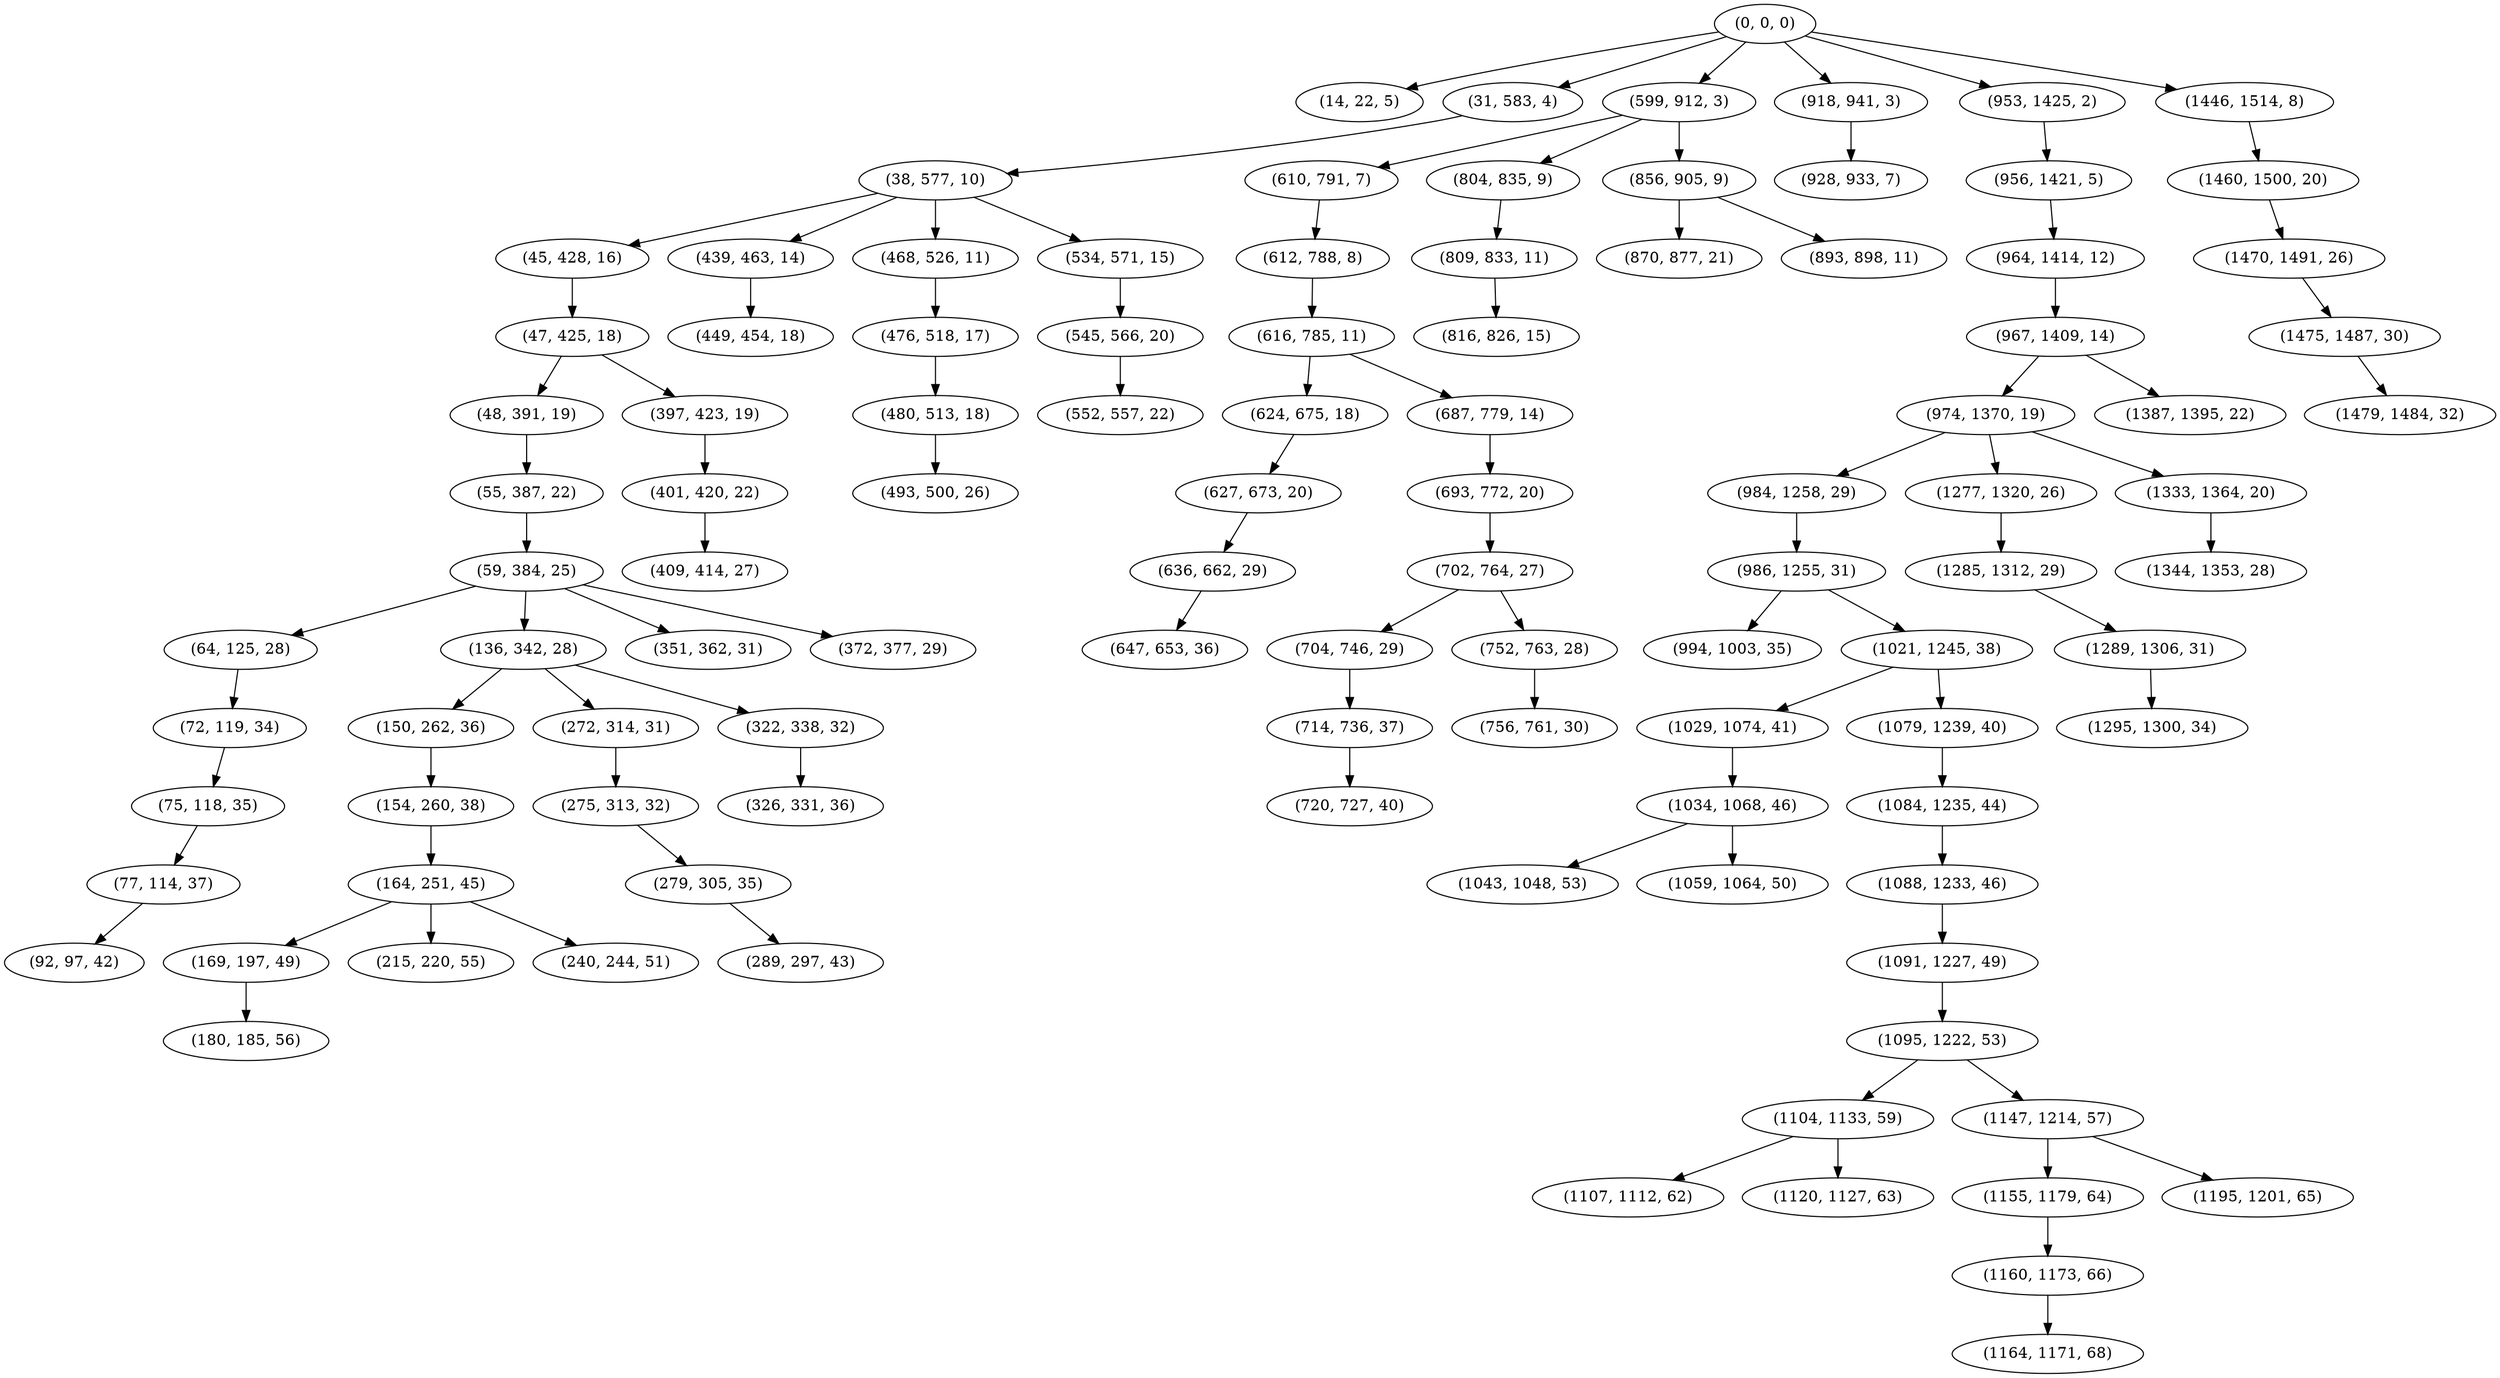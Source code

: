 digraph tree {
    "(0, 0, 0)";
    "(14, 22, 5)";
    "(31, 583, 4)";
    "(38, 577, 10)";
    "(45, 428, 16)";
    "(47, 425, 18)";
    "(48, 391, 19)";
    "(55, 387, 22)";
    "(59, 384, 25)";
    "(64, 125, 28)";
    "(72, 119, 34)";
    "(75, 118, 35)";
    "(77, 114, 37)";
    "(92, 97, 42)";
    "(136, 342, 28)";
    "(150, 262, 36)";
    "(154, 260, 38)";
    "(164, 251, 45)";
    "(169, 197, 49)";
    "(180, 185, 56)";
    "(215, 220, 55)";
    "(240, 244, 51)";
    "(272, 314, 31)";
    "(275, 313, 32)";
    "(279, 305, 35)";
    "(289, 297, 43)";
    "(322, 338, 32)";
    "(326, 331, 36)";
    "(351, 362, 31)";
    "(372, 377, 29)";
    "(397, 423, 19)";
    "(401, 420, 22)";
    "(409, 414, 27)";
    "(439, 463, 14)";
    "(449, 454, 18)";
    "(468, 526, 11)";
    "(476, 518, 17)";
    "(480, 513, 18)";
    "(493, 500, 26)";
    "(534, 571, 15)";
    "(545, 566, 20)";
    "(552, 557, 22)";
    "(599, 912, 3)";
    "(610, 791, 7)";
    "(612, 788, 8)";
    "(616, 785, 11)";
    "(624, 675, 18)";
    "(627, 673, 20)";
    "(636, 662, 29)";
    "(647, 653, 36)";
    "(687, 779, 14)";
    "(693, 772, 20)";
    "(702, 764, 27)";
    "(704, 746, 29)";
    "(714, 736, 37)";
    "(720, 727, 40)";
    "(752, 763, 28)";
    "(756, 761, 30)";
    "(804, 835, 9)";
    "(809, 833, 11)";
    "(816, 826, 15)";
    "(856, 905, 9)";
    "(870, 877, 21)";
    "(893, 898, 11)";
    "(918, 941, 3)";
    "(928, 933, 7)";
    "(953, 1425, 2)";
    "(956, 1421, 5)";
    "(964, 1414, 12)";
    "(967, 1409, 14)";
    "(974, 1370, 19)";
    "(984, 1258, 29)";
    "(986, 1255, 31)";
    "(994, 1003, 35)";
    "(1021, 1245, 38)";
    "(1029, 1074, 41)";
    "(1034, 1068, 46)";
    "(1043, 1048, 53)";
    "(1059, 1064, 50)";
    "(1079, 1239, 40)";
    "(1084, 1235, 44)";
    "(1088, 1233, 46)";
    "(1091, 1227, 49)";
    "(1095, 1222, 53)";
    "(1104, 1133, 59)";
    "(1107, 1112, 62)";
    "(1120, 1127, 63)";
    "(1147, 1214, 57)";
    "(1155, 1179, 64)";
    "(1160, 1173, 66)";
    "(1164, 1171, 68)";
    "(1195, 1201, 65)";
    "(1277, 1320, 26)";
    "(1285, 1312, 29)";
    "(1289, 1306, 31)";
    "(1295, 1300, 34)";
    "(1333, 1364, 20)";
    "(1344, 1353, 28)";
    "(1387, 1395, 22)";
    "(1446, 1514, 8)";
    "(1460, 1500, 20)";
    "(1470, 1491, 26)";
    "(1475, 1487, 30)";
    "(1479, 1484, 32)";
    "(0, 0, 0)" -> "(14, 22, 5)";
    "(0, 0, 0)" -> "(31, 583, 4)";
    "(0, 0, 0)" -> "(599, 912, 3)";
    "(0, 0, 0)" -> "(918, 941, 3)";
    "(0, 0, 0)" -> "(953, 1425, 2)";
    "(0, 0, 0)" -> "(1446, 1514, 8)";
    "(31, 583, 4)" -> "(38, 577, 10)";
    "(38, 577, 10)" -> "(45, 428, 16)";
    "(38, 577, 10)" -> "(439, 463, 14)";
    "(38, 577, 10)" -> "(468, 526, 11)";
    "(38, 577, 10)" -> "(534, 571, 15)";
    "(45, 428, 16)" -> "(47, 425, 18)";
    "(47, 425, 18)" -> "(48, 391, 19)";
    "(47, 425, 18)" -> "(397, 423, 19)";
    "(48, 391, 19)" -> "(55, 387, 22)";
    "(55, 387, 22)" -> "(59, 384, 25)";
    "(59, 384, 25)" -> "(64, 125, 28)";
    "(59, 384, 25)" -> "(136, 342, 28)";
    "(59, 384, 25)" -> "(351, 362, 31)";
    "(59, 384, 25)" -> "(372, 377, 29)";
    "(64, 125, 28)" -> "(72, 119, 34)";
    "(72, 119, 34)" -> "(75, 118, 35)";
    "(75, 118, 35)" -> "(77, 114, 37)";
    "(77, 114, 37)" -> "(92, 97, 42)";
    "(136, 342, 28)" -> "(150, 262, 36)";
    "(136, 342, 28)" -> "(272, 314, 31)";
    "(136, 342, 28)" -> "(322, 338, 32)";
    "(150, 262, 36)" -> "(154, 260, 38)";
    "(154, 260, 38)" -> "(164, 251, 45)";
    "(164, 251, 45)" -> "(169, 197, 49)";
    "(164, 251, 45)" -> "(215, 220, 55)";
    "(164, 251, 45)" -> "(240, 244, 51)";
    "(169, 197, 49)" -> "(180, 185, 56)";
    "(272, 314, 31)" -> "(275, 313, 32)";
    "(275, 313, 32)" -> "(279, 305, 35)";
    "(279, 305, 35)" -> "(289, 297, 43)";
    "(322, 338, 32)" -> "(326, 331, 36)";
    "(397, 423, 19)" -> "(401, 420, 22)";
    "(401, 420, 22)" -> "(409, 414, 27)";
    "(439, 463, 14)" -> "(449, 454, 18)";
    "(468, 526, 11)" -> "(476, 518, 17)";
    "(476, 518, 17)" -> "(480, 513, 18)";
    "(480, 513, 18)" -> "(493, 500, 26)";
    "(534, 571, 15)" -> "(545, 566, 20)";
    "(545, 566, 20)" -> "(552, 557, 22)";
    "(599, 912, 3)" -> "(610, 791, 7)";
    "(599, 912, 3)" -> "(804, 835, 9)";
    "(599, 912, 3)" -> "(856, 905, 9)";
    "(610, 791, 7)" -> "(612, 788, 8)";
    "(612, 788, 8)" -> "(616, 785, 11)";
    "(616, 785, 11)" -> "(624, 675, 18)";
    "(616, 785, 11)" -> "(687, 779, 14)";
    "(624, 675, 18)" -> "(627, 673, 20)";
    "(627, 673, 20)" -> "(636, 662, 29)";
    "(636, 662, 29)" -> "(647, 653, 36)";
    "(687, 779, 14)" -> "(693, 772, 20)";
    "(693, 772, 20)" -> "(702, 764, 27)";
    "(702, 764, 27)" -> "(704, 746, 29)";
    "(702, 764, 27)" -> "(752, 763, 28)";
    "(704, 746, 29)" -> "(714, 736, 37)";
    "(714, 736, 37)" -> "(720, 727, 40)";
    "(752, 763, 28)" -> "(756, 761, 30)";
    "(804, 835, 9)" -> "(809, 833, 11)";
    "(809, 833, 11)" -> "(816, 826, 15)";
    "(856, 905, 9)" -> "(870, 877, 21)";
    "(856, 905, 9)" -> "(893, 898, 11)";
    "(918, 941, 3)" -> "(928, 933, 7)";
    "(953, 1425, 2)" -> "(956, 1421, 5)";
    "(956, 1421, 5)" -> "(964, 1414, 12)";
    "(964, 1414, 12)" -> "(967, 1409, 14)";
    "(967, 1409, 14)" -> "(974, 1370, 19)";
    "(967, 1409, 14)" -> "(1387, 1395, 22)";
    "(974, 1370, 19)" -> "(984, 1258, 29)";
    "(974, 1370, 19)" -> "(1277, 1320, 26)";
    "(974, 1370, 19)" -> "(1333, 1364, 20)";
    "(984, 1258, 29)" -> "(986, 1255, 31)";
    "(986, 1255, 31)" -> "(994, 1003, 35)";
    "(986, 1255, 31)" -> "(1021, 1245, 38)";
    "(1021, 1245, 38)" -> "(1029, 1074, 41)";
    "(1021, 1245, 38)" -> "(1079, 1239, 40)";
    "(1029, 1074, 41)" -> "(1034, 1068, 46)";
    "(1034, 1068, 46)" -> "(1043, 1048, 53)";
    "(1034, 1068, 46)" -> "(1059, 1064, 50)";
    "(1079, 1239, 40)" -> "(1084, 1235, 44)";
    "(1084, 1235, 44)" -> "(1088, 1233, 46)";
    "(1088, 1233, 46)" -> "(1091, 1227, 49)";
    "(1091, 1227, 49)" -> "(1095, 1222, 53)";
    "(1095, 1222, 53)" -> "(1104, 1133, 59)";
    "(1095, 1222, 53)" -> "(1147, 1214, 57)";
    "(1104, 1133, 59)" -> "(1107, 1112, 62)";
    "(1104, 1133, 59)" -> "(1120, 1127, 63)";
    "(1147, 1214, 57)" -> "(1155, 1179, 64)";
    "(1147, 1214, 57)" -> "(1195, 1201, 65)";
    "(1155, 1179, 64)" -> "(1160, 1173, 66)";
    "(1160, 1173, 66)" -> "(1164, 1171, 68)";
    "(1277, 1320, 26)" -> "(1285, 1312, 29)";
    "(1285, 1312, 29)" -> "(1289, 1306, 31)";
    "(1289, 1306, 31)" -> "(1295, 1300, 34)";
    "(1333, 1364, 20)" -> "(1344, 1353, 28)";
    "(1446, 1514, 8)" -> "(1460, 1500, 20)";
    "(1460, 1500, 20)" -> "(1470, 1491, 26)";
    "(1470, 1491, 26)" -> "(1475, 1487, 30)";
    "(1475, 1487, 30)" -> "(1479, 1484, 32)";
}
